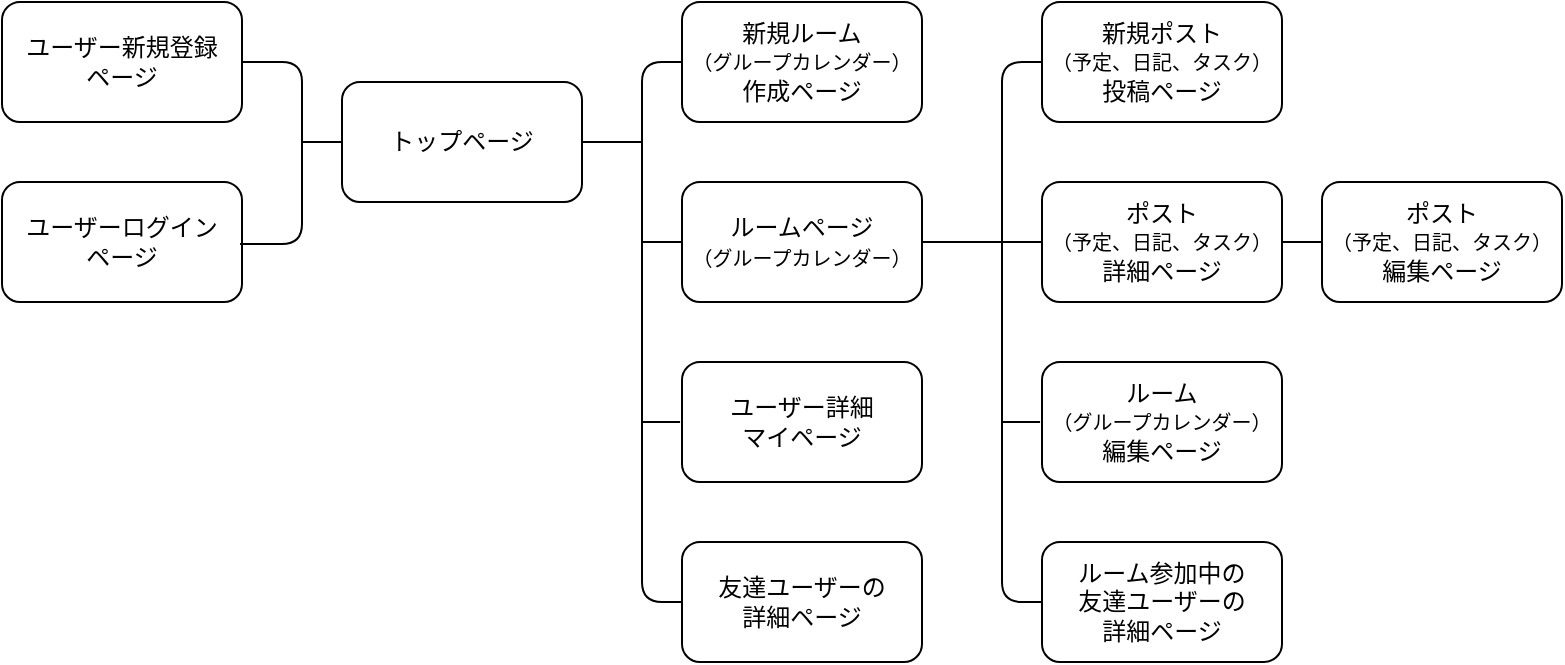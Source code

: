 <mxfile>
    <diagram id="7RnYONDl4q7A44Vel-nI" name="ページ1">
        <mxGraphModel dx="594" dy="560" grid="1" gridSize="10" guides="1" tooltips="1" connect="0" arrows="1" fold="1" page="1" pageScale="1" pageWidth="827" pageHeight="1169" math="0" shadow="0">
            <root>
                <mxCell id="0"/>
                <mxCell id="1" parent="0"/>
                <mxCell id="167" value="ユーザーログイン&lt;br&gt;ページ" style="rounded=1;whiteSpace=wrap;html=1;" vertex="1" parent="1">
                    <mxGeometry x="40" y="290" width="120" height="60" as="geometry"/>
                </mxCell>
                <mxCell id="168" value="ユーザー新規登録&lt;br&gt;ページ" style="rounded=1;whiteSpace=wrap;html=1;" vertex="1" parent="1">
                    <mxGeometry x="40" y="200" width="120" height="60" as="geometry"/>
                </mxCell>
                <mxCell id="169" value="トップページ" style="rounded=1;whiteSpace=wrap;html=1;" vertex="1" parent="1">
                    <mxGeometry x="210" y="240" width="120" height="60" as="geometry"/>
                </mxCell>
                <mxCell id="170" value="新規ルーム&lt;br&gt;&lt;font style=&quot;font-size: 10px;&quot;&gt;（グループカレンダー）&lt;/font&gt;&lt;br&gt;作成ページ" style="rounded=1;whiteSpace=wrap;html=1;" vertex="1" parent="1">
                    <mxGeometry x="380" y="200" width="120" height="60" as="geometry"/>
                </mxCell>
                <mxCell id="171" value="ルームページ&lt;br&gt;&lt;font style=&quot;font-size: 10px;&quot;&gt;（グループカレンダー）&lt;/font&gt;" style="rounded=1;whiteSpace=wrap;html=1;" vertex="1" parent="1">
                    <mxGeometry x="380" y="290" width="120" height="60" as="geometry"/>
                </mxCell>
                <mxCell id="172" value="友達ユーザーの&lt;br&gt;詳細ページ" style="rounded=1;whiteSpace=wrap;html=1;" vertex="1" parent="1">
                    <mxGeometry x="380" y="470" width="120" height="60" as="geometry"/>
                </mxCell>
                <mxCell id="173" value="ユーザー詳細&lt;br&gt;マイページ" style="rounded=1;whiteSpace=wrap;html=1;" vertex="1" parent="1">
                    <mxGeometry x="380" y="380" width="120" height="60" as="geometry"/>
                </mxCell>
                <mxCell id="178" value="ポスト&lt;br&gt;&lt;font style=&quot;font-size: 10px;&quot;&gt;（予定、日記、タスク）&lt;/font&gt;&lt;br&gt;詳細ページ" style="rounded=1;whiteSpace=wrap;html=1;" vertex="1" parent="1">
                    <mxGeometry x="560" y="290" width="120" height="60" as="geometry"/>
                </mxCell>
                <mxCell id="179" value="新規ポスト&lt;br&gt;&lt;font style=&quot;font-size: 10px;&quot;&gt;（予定、日記、タスク）&lt;/font&gt;&lt;br&gt;投稿ページ" style="rounded=1;whiteSpace=wrap;html=1;" vertex="1" parent="1">
                    <mxGeometry x="560" y="200" width="120" height="60" as="geometry"/>
                </mxCell>
                <mxCell id="180" value="ルーム&lt;br&gt;&lt;font style=&quot;font-size: 10px;&quot;&gt;（グループカレンダー）&lt;/font&gt;&lt;br&gt;編集ページ" style="rounded=1;whiteSpace=wrap;html=1;" vertex="1" parent="1">
                    <mxGeometry x="560" y="380" width="120" height="60" as="geometry"/>
                </mxCell>
                <mxCell id="181" value="ルーム参加中の&lt;br&gt;友達ユーザーの&lt;br&gt;詳細ページ" style="rounded=1;whiteSpace=wrap;html=1;" vertex="1" parent="1">
                    <mxGeometry x="560" y="470" width="120" height="60" as="geometry"/>
                </mxCell>
                <mxCell id="182" value="" style="endArrow=none;html=1;fontSize=10;" edge="1" parent="1">
                    <mxGeometry width="50" height="50" relative="1" as="geometry">
                        <mxPoint x="160" y="230" as="sourcePoint"/>
                        <mxPoint x="190" y="270" as="targetPoint"/>
                        <Array as="points">
                            <mxPoint x="190" y="230"/>
                        </Array>
                    </mxGeometry>
                </mxCell>
                <mxCell id="183" value="" style="endArrow=none;html=1;fontSize=10;exitX=0.992;exitY=0.517;exitDx=0;exitDy=0;exitPerimeter=0;" edge="1" parent="1" source="167">
                    <mxGeometry width="50" height="50" relative="1" as="geometry">
                        <mxPoint x="180" y="300" as="sourcePoint"/>
                        <mxPoint x="190" y="270" as="targetPoint"/>
                        <Array as="points">
                            <mxPoint x="190" y="321"/>
                        </Array>
                    </mxGeometry>
                </mxCell>
                <mxCell id="184" value="" style="endArrow=none;html=1;fontSize=10;movable=1;resizable=1;rotatable=1;deletable=1;editable=1;connectable=1;" edge="1" parent="1">
                    <mxGeometry width="50" height="50" relative="1" as="geometry">
                        <mxPoint x="190" y="270" as="sourcePoint"/>
                        <mxPoint x="210" y="270" as="targetPoint"/>
                    </mxGeometry>
                </mxCell>
                <mxCell id="185" value="" style="endArrow=none;html=1;fontSize=10;" edge="1" parent="1">
                    <mxGeometry width="50" height="50" relative="1" as="geometry">
                        <mxPoint x="330" y="270" as="sourcePoint"/>
                        <mxPoint x="360" y="270" as="targetPoint"/>
                        <Array as="points"/>
                    </mxGeometry>
                </mxCell>
                <mxCell id="186" value="" style="endArrow=none;html=1;fontSize=10;" edge="1" parent="1">
                    <mxGeometry width="50" height="50" relative="1" as="geometry">
                        <mxPoint x="360" y="390" as="sourcePoint"/>
                        <mxPoint x="380" y="230" as="targetPoint"/>
                        <Array as="points">
                            <mxPoint x="360" y="230"/>
                        </Array>
                    </mxGeometry>
                </mxCell>
                <mxCell id="187" value="" style="endArrow=none;html=1;fontSize=10;entryX=0;entryY=0.5;entryDx=0;entryDy=0;entryPerimeter=0;" edge="1" parent="1" target="172">
                    <mxGeometry width="50" height="50" relative="1" as="geometry">
                        <mxPoint x="360" y="390" as="sourcePoint"/>
                        <mxPoint x="380" y="507" as="targetPoint"/>
                        <Array as="points">
                            <mxPoint x="360" y="500"/>
                        </Array>
                    </mxGeometry>
                </mxCell>
                <mxCell id="188" value="" style="endArrow=none;html=1;fontSize=10;" edge="1" parent="1" target="171">
                    <mxGeometry width="50" height="50" relative="1" as="geometry">
                        <mxPoint x="360" y="320" as="sourcePoint"/>
                        <mxPoint x="410" y="270" as="targetPoint"/>
                    </mxGeometry>
                </mxCell>
                <mxCell id="189" value="" style="endArrow=none;html=1;fontSize=10;entryX=-0.008;entryY=0.5;entryDx=0;entryDy=0;entryPerimeter=0;" edge="1" parent="1" target="173">
                    <mxGeometry width="50" height="50" relative="1" as="geometry">
                        <mxPoint x="360" y="410" as="sourcePoint"/>
                        <mxPoint x="390" y="330" as="targetPoint"/>
                    </mxGeometry>
                </mxCell>
                <mxCell id="190" value="" style="endArrow=none;html=1;fontSize=10;" edge="1" parent="1">
                    <mxGeometry width="50" height="50" relative="1" as="geometry">
                        <mxPoint x="500" y="320" as="sourcePoint"/>
                        <mxPoint x="540" y="320" as="targetPoint"/>
                        <Array as="points"/>
                    </mxGeometry>
                </mxCell>
                <mxCell id="191" value="" style="endArrow=none;html=1;fontSize=10;" edge="1" parent="1">
                    <mxGeometry width="50" height="50" relative="1" as="geometry">
                        <mxPoint x="540" y="390" as="sourcePoint"/>
                        <mxPoint x="560" y="230" as="targetPoint"/>
                        <Array as="points">
                            <mxPoint x="540" y="230"/>
                        </Array>
                    </mxGeometry>
                </mxCell>
                <mxCell id="192" value="" style="endArrow=none;html=1;fontSize=10;entryX=0;entryY=0.5;entryDx=0;entryDy=0;entryPerimeter=0;" edge="1" parent="1">
                    <mxGeometry width="50" height="50" relative="1" as="geometry">
                        <mxPoint x="540" y="390" as="sourcePoint"/>
                        <mxPoint x="560" y="500" as="targetPoint"/>
                        <Array as="points">
                            <mxPoint x="540" y="500"/>
                        </Array>
                    </mxGeometry>
                </mxCell>
                <mxCell id="193" value="" style="endArrow=none;html=1;fontSize=10;" edge="1" parent="1">
                    <mxGeometry width="50" height="50" relative="1" as="geometry">
                        <mxPoint x="540" y="320" as="sourcePoint"/>
                        <mxPoint x="560" y="320" as="targetPoint"/>
                    </mxGeometry>
                </mxCell>
                <mxCell id="194" value="" style="endArrow=none;html=1;fontSize=10;entryX=-0.008;entryY=0.5;entryDx=0;entryDy=0;entryPerimeter=0;" edge="1" parent="1">
                    <mxGeometry width="50" height="50" relative="1" as="geometry">
                        <mxPoint x="540" y="410" as="sourcePoint"/>
                        <mxPoint x="559.04" y="410" as="targetPoint"/>
                    </mxGeometry>
                </mxCell>
                <mxCell id="195" value="ポスト&lt;br&gt;&lt;font style=&quot;font-size: 10px;&quot;&gt;（予定、日記、タスク）&lt;/font&gt;&lt;br&gt;編集ページ" style="rounded=1;whiteSpace=wrap;html=1;" vertex="1" parent="1">
                    <mxGeometry x="700" y="290" width="120" height="60" as="geometry"/>
                </mxCell>
                <mxCell id="196" value="" style="endArrow=none;html=1;fontSize=10;entryX=0;entryY=0.5;entryDx=0;entryDy=0;entryPerimeter=0;" edge="1" parent="1" target="195">
                    <mxGeometry width="50" height="50" relative="1" as="geometry">
                        <mxPoint x="680" y="320" as="sourcePoint"/>
                        <mxPoint x="550" y="330" as="targetPoint"/>
                        <Array as="points"/>
                    </mxGeometry>
                </mxCell>
            </root>
        </mxGraphModel>
    </diagram>
</mxfile>